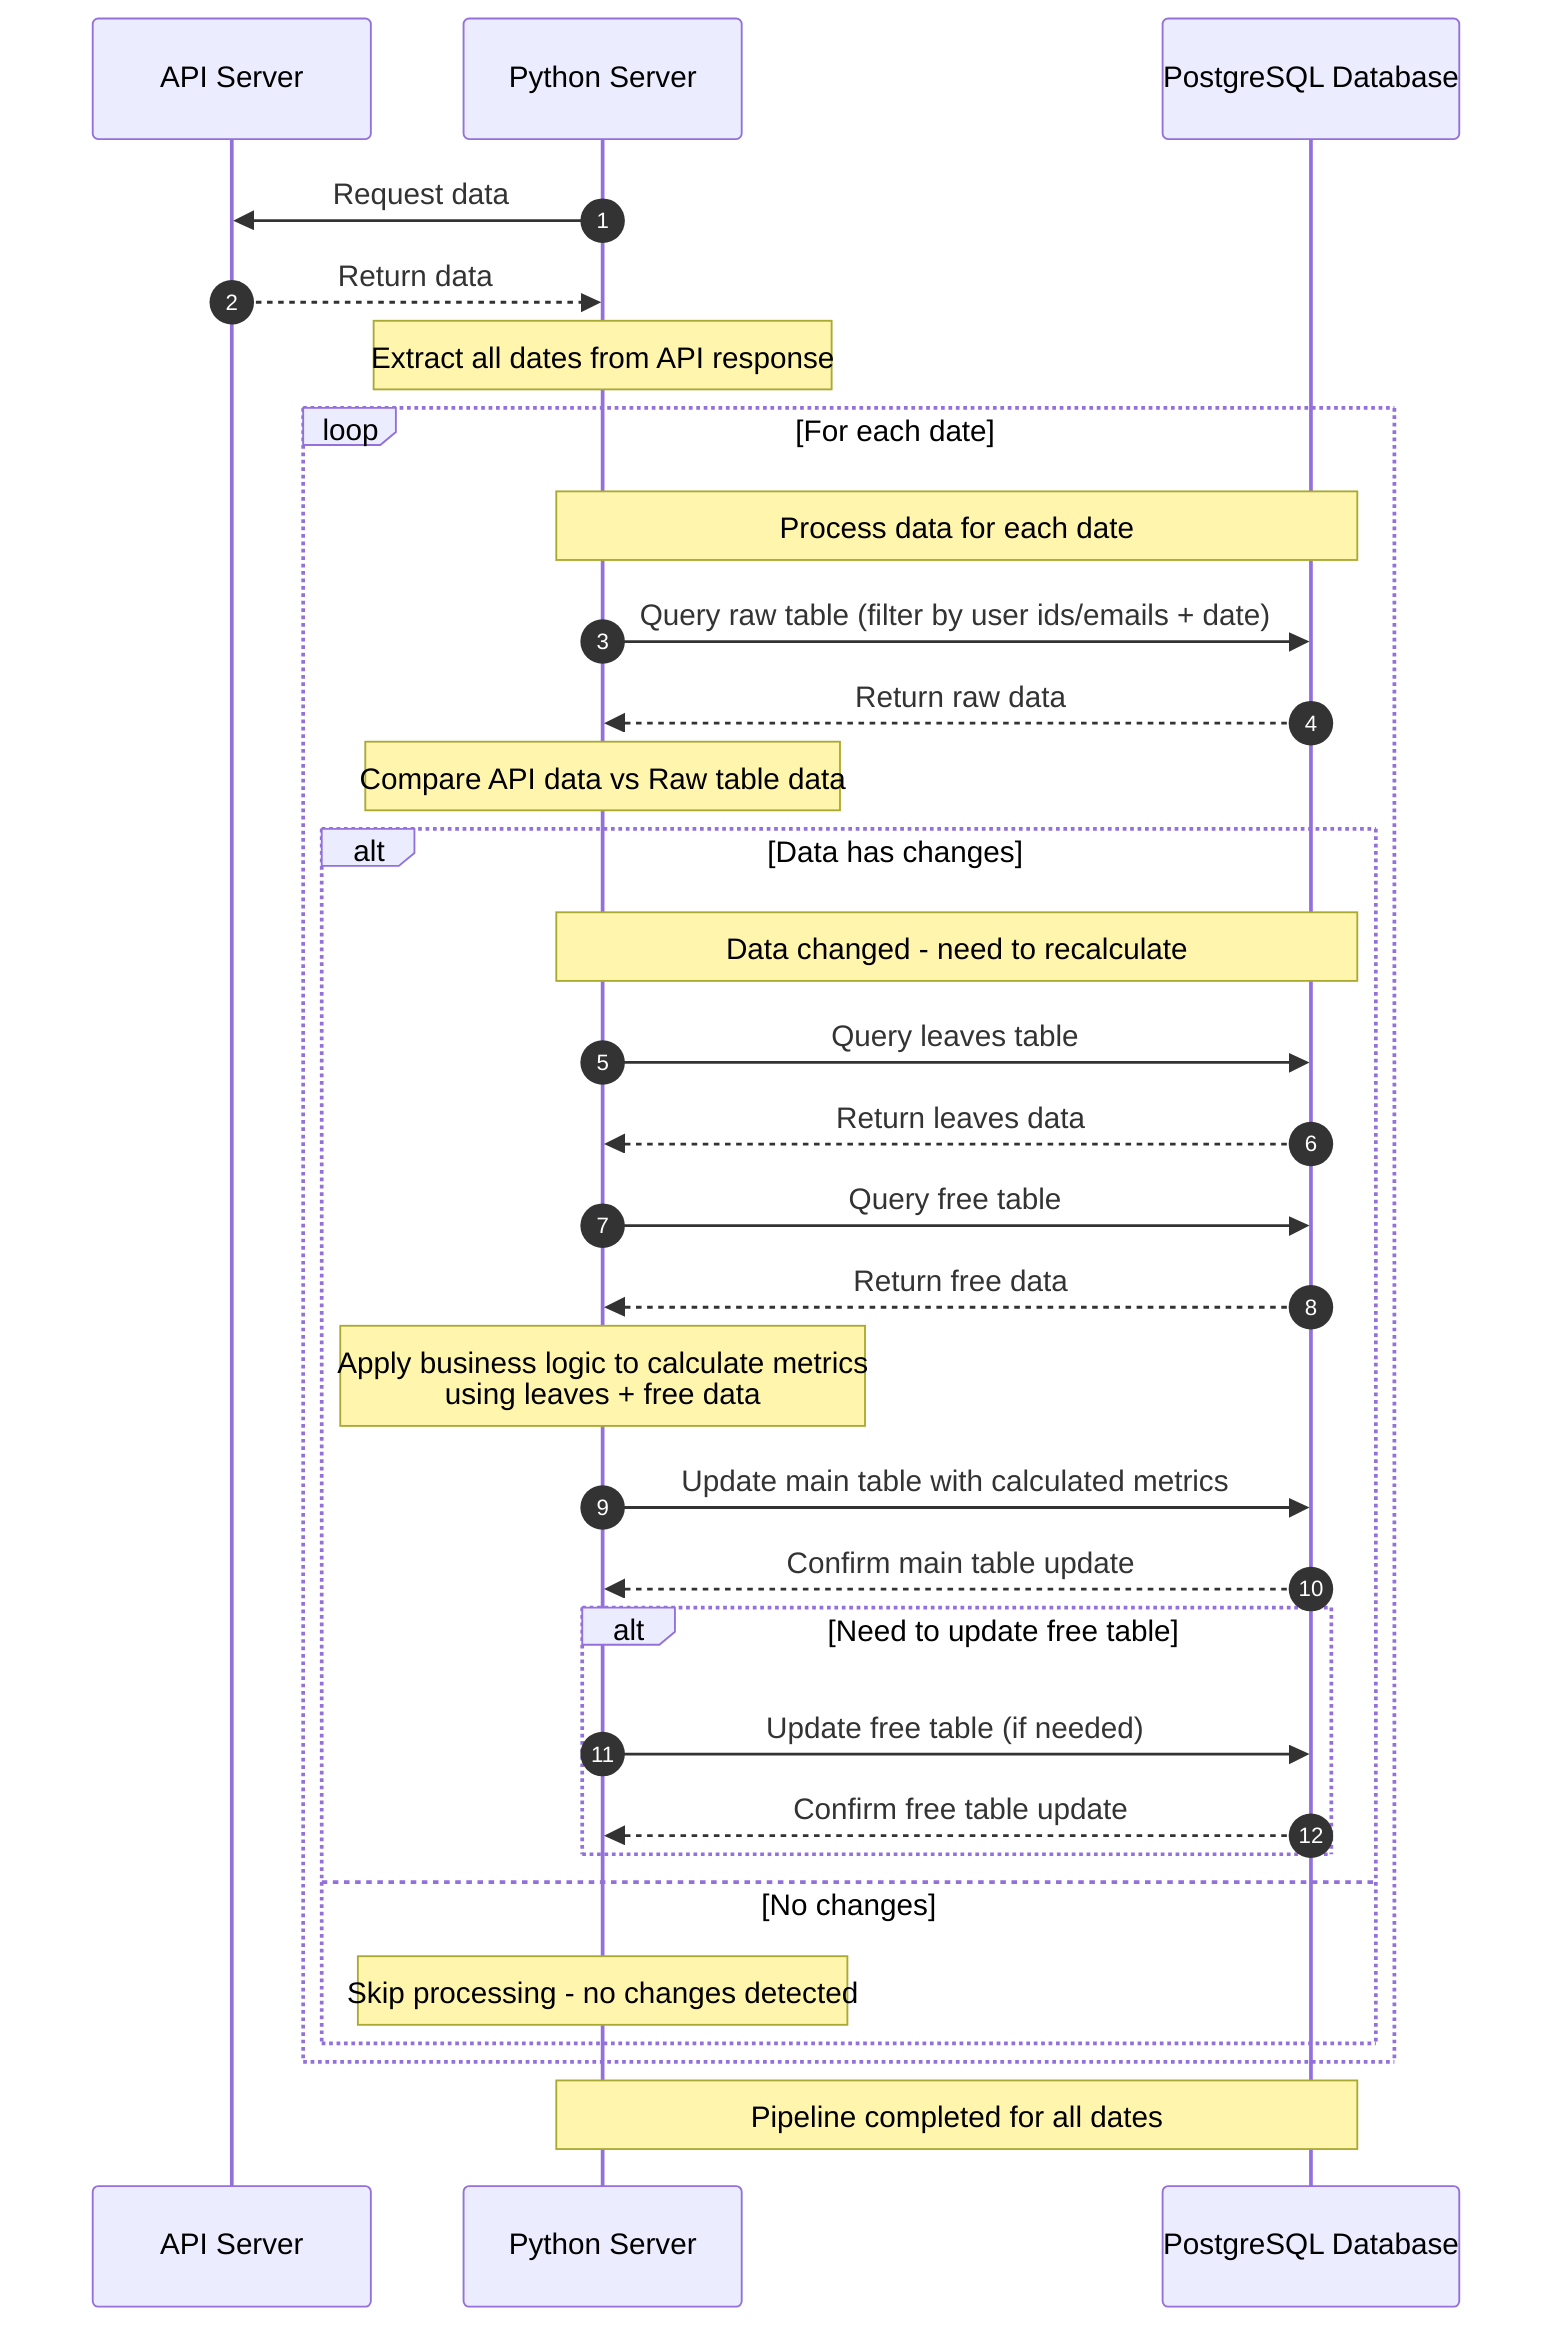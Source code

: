 sequenceDiagram
    autonumber

    participant API as API Server
    participant PS as Python Server
    participant PG as PostgreSQL Database
    
    %% Bước 1: Lấy dữ liệu từ API
    PS->>API: Request data
    API-->>PS: Return data
    
    Note over PS: Extract all dates from API response
    
    %% Bước 2: Xử lý từng ngày
    loop For each date
        Note over PS, PG: Process data for each date
        
        %% Bước 2.1: Query bảng raw để so sánh
        PS->>PG: Query raw table (filter by user ids/emails + date)
        PG-->>PS: Return raw data
        
        Note over PS: Compare API data vs Raw table data
        
        alt Data has changes
            Note over PS, PG: Data changed - need to recalculate
            
            %% Bước 2.2: Query bảng leaves và free
            PS->>PG: Query leaves table
            PG-->>PS: Return leaves data
            
            PS->>PG: Query free table  
            PG-->>PS: Return free data
            
            Note over PS: Apply business logic to calculate metrics<br/>using leaves + free data
            
            %% Bước 2.3: Cập nhật dữ liệu
            PS->>PG: Update main table with calculated metrics
            PG-->>PS: Confirm main table update
            
            alt Need to update free table
                PS->>PG: Update free table (if needed)
                PG-->>PS: Confirm free table update
            end
            
        else No changes
            Note over PS: Skip processing - no changes detected
        end
    end
    
    Note over PS, PG: Pipeline completed for all dates